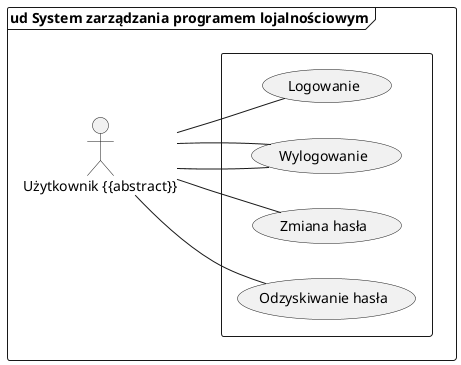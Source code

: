 @startuml
left to right direction

frame "ud System zarządzania programem lojalnościowym"  {
:Użytkownik {{abstract}}: as u

rectangle  {
  usecase (Logowanie)
  usecase (Wylogowanie)
  usecase (Wylogowanie)
  usecase (Zmiana hasła)
  usecase (Odzyskiwanie hasła)
  }

u -- (Logowanie)
u -- (Wylogowanie)
u -- (Wylogowanie)
u -- (Zmiana hasła)
u -- (Odzyskiwanie hasła)
}

@enduml

